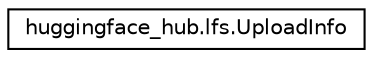 digraph "Graphical Class Hierarchy"
{
 // LATEX_PDF_SIZE
  edge [fontname="Helvetica",fontsize="10",labelfontname="Helvetica",labelfontsize="10"];
  node [fontname="Helvetica",fontsize="10",shape=record];
  rankdir="LR";
  Node0 [label="huggingface_hub.lfs.UploadInfo",height=0.2,width=0.4,color="black", fillcolor="white", style="filled",URL="$classhuggingface__hub_1_1lfs_1_1UploadInfo.html",tooltip=" "];
}
